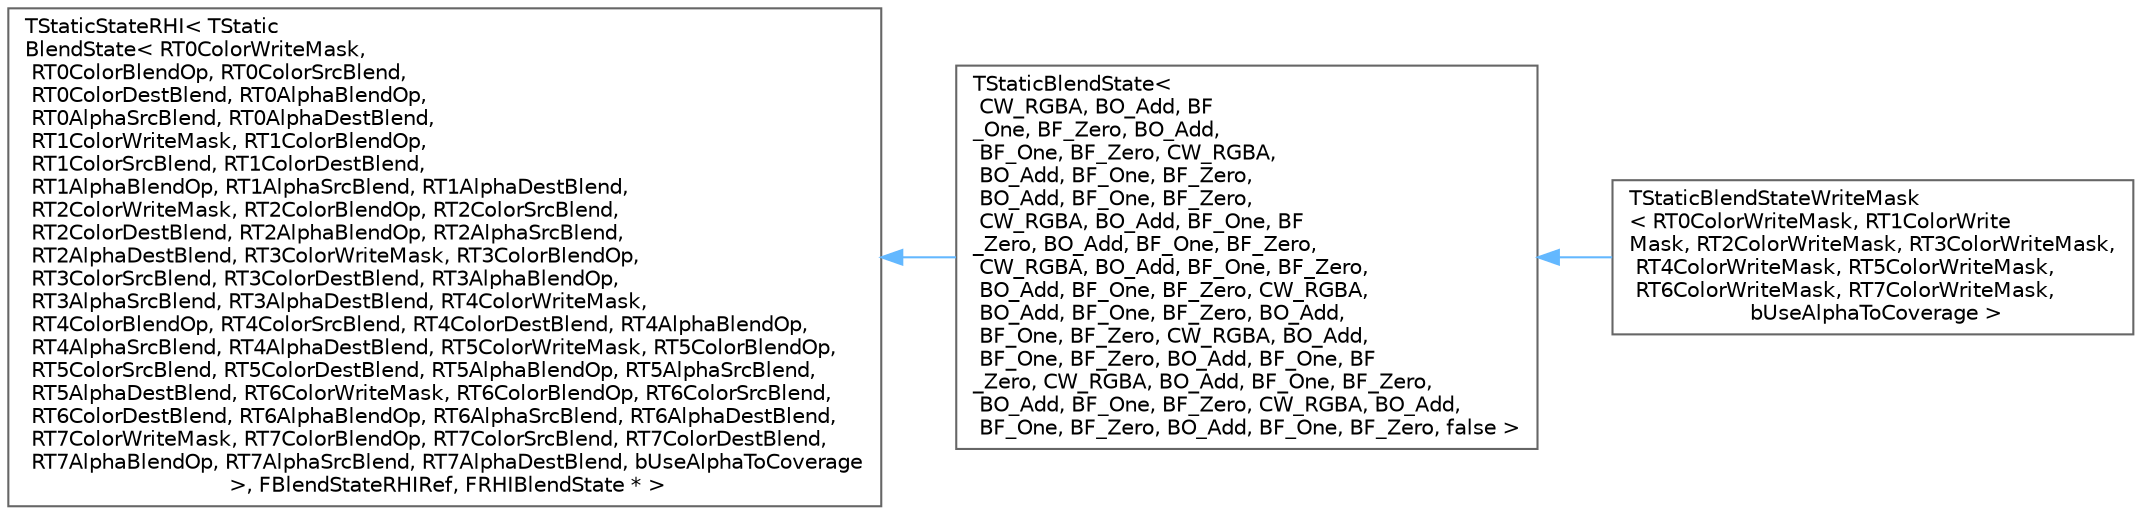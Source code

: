 digraph "Graphical Class Hierarchy"
{
 // INTERACTIVE_SVG=YES
 // LATEX_PDF_SIZE
  bgcolor="transparent";
  edge [fontname=Helvetica,fontsize=10,labelfontname=Helvetica,labelfontsize=10];
  node [fontname=Helvetica,fontsize=10,shape=box,height=0.2,width=0.4];
  rankdir="LR";
  Node0 [id="Node000000",label="TStaticStateRHI\< TStatic\lBlendState\< RT0ColorWriteMask,\l RT0ColorBlendOp, RT0ColorSrcBlend,\l RT0ColorDestBlend, RT0AlphaBlendOp,\l RT0AlphaSrcBlend, RT0AlphaDestBlend,\l RT1ColorWriteMask, RT1ColorBlendOp,\l RT1ColorSrcBlend, RT1ColorDestBlend,\l RT1AlphaBlendOp, RT1AlphaSrcBlend, RT1AlphaDestBlend,\l RT2ColorWriteMask, RT2ColorBlendOp, RT2ColorSrcBlend,\l RT2ColorDestBlend, RT2AlphaBlendOp, RT2AlphaSrcBlend,\l RT2AlphaDestBlend, RT3ColorWriteMask, RT3ColorBlendOp,\l RT3ColorSrcBlend, RT3ColorDestBlend, RT3AlphaBlendOp,\l RT3AlphaSrcBlend, RT3AlphaDestBlend, RT4ColorWriteMask,\l RT4ColorBlendOp, RT4ColorSrcBlend, RT4ColorDestBlend, RT4AlphaBlendOp,\l RT4AlphaSrcBlend, RT4AlphaDestBlend, RT5ColorWriteMask, RT5ColorBlendOp,\l RT5ColorSrcBlend, RT5ColorDestBlend, RT5AlphaBlendOp, RT5AlphaSrcBlend,\l RT5AlphaDestBlend, RT6ColorWriteMask, RT6ColorBlendOp, RT6ColorSrcBlend,\l RT6ColorDestBlend, RT6AlphaBlendOp, RT6AlphaSrcBlend, RT6AlphaDestBlend,\l RT7ColorWriteMask, RT7ColorBlendOp, RT7ColorSrcBlend, RT7ColorDestBlend,\l RT7AlphaBlendOp, RT7AlphaSrcBlend, RT7AlphaDestBlend, bUseAlphaToCoverage\l \>, FBlendStateRHIRef, FRHIBlendState * \>",height=0.2,width=0.4,color="grey40", fillcolor="white", style="filled",URL="$db/d8a/classTStaticStateRHI.html",tooltip=" "];
  Node0 -> Node1 [id="edge8434_Node000000_Node000001",dir="back",color="steelblue1",style="solid",tooltip=" "];
  Node1 [id="Node000001",label="TStaticBlendState\<\l CW_RGBA, BO_Add, BF\l_One, BF_Zero, BO_Add,\l BF_One, BF_Zero, CW_RGBA,\l BO_Add, BF_One, BF_Zero,\l BO_Add, BF_One, BF_Zero,\l CW_RGBA, BO_Add, BF_One, BF\l_Zero, BO_Add, BF_One, BF_Zero,\l CW_RGBA, BO_Add, BF_One, BF_Zero,\l BO_Add, BF_One, BF_Zero, CW_RGBA,\l BO_Add, BF_One, BF_Zero, BO_Add,\l BF_One, BF_Zero, CW_RGBA, BO_Add,\l BF_One, BF_Zero, BO_Add, BF_One, BF\l_Zero, CW_RGBA, BO_Add, BF_One, BF_Zero,\l BO_Add, BF_One, BF_Zero, CW_RGBA, BO_Add,\l BF_One, BF_Zero, BO_Add, BF_One, BF_Zero, false \>",height=0.2,width=0.4,color="grey40", fillcolor="white", style="filled",URL="$df/d5e/classTStaticBlendState.html",tooltip=" "];
  Node1 -> Node2 [id="edge8435_Node000001_Node000002",dir="back",color="steelblue1",style="solid",tooltip=" "];
  Node2 [id="Node000002",label="TStaticBlendStateWriteMask\l\< RT0ColorWriteMask, RT1ColorWrite\lMask, RT2ColorWriteMask, RT3ColorWriteMask,\l RT4ColorWriteMask, RT5ColorWriteMask,\l RT6ColorWriteMask, RT7ColorWriteMask,\l bUseAlphaToCoverage \>",height=0.2,width=0.4,color="grey40", fillcolor="white", style="filled",URL="$d0/d9f/classTStaticBlendStateWriteMask.html",tooltip="A static RHI blend state resource which only allows controlling MRT write masks, for use when only op..."];
}

